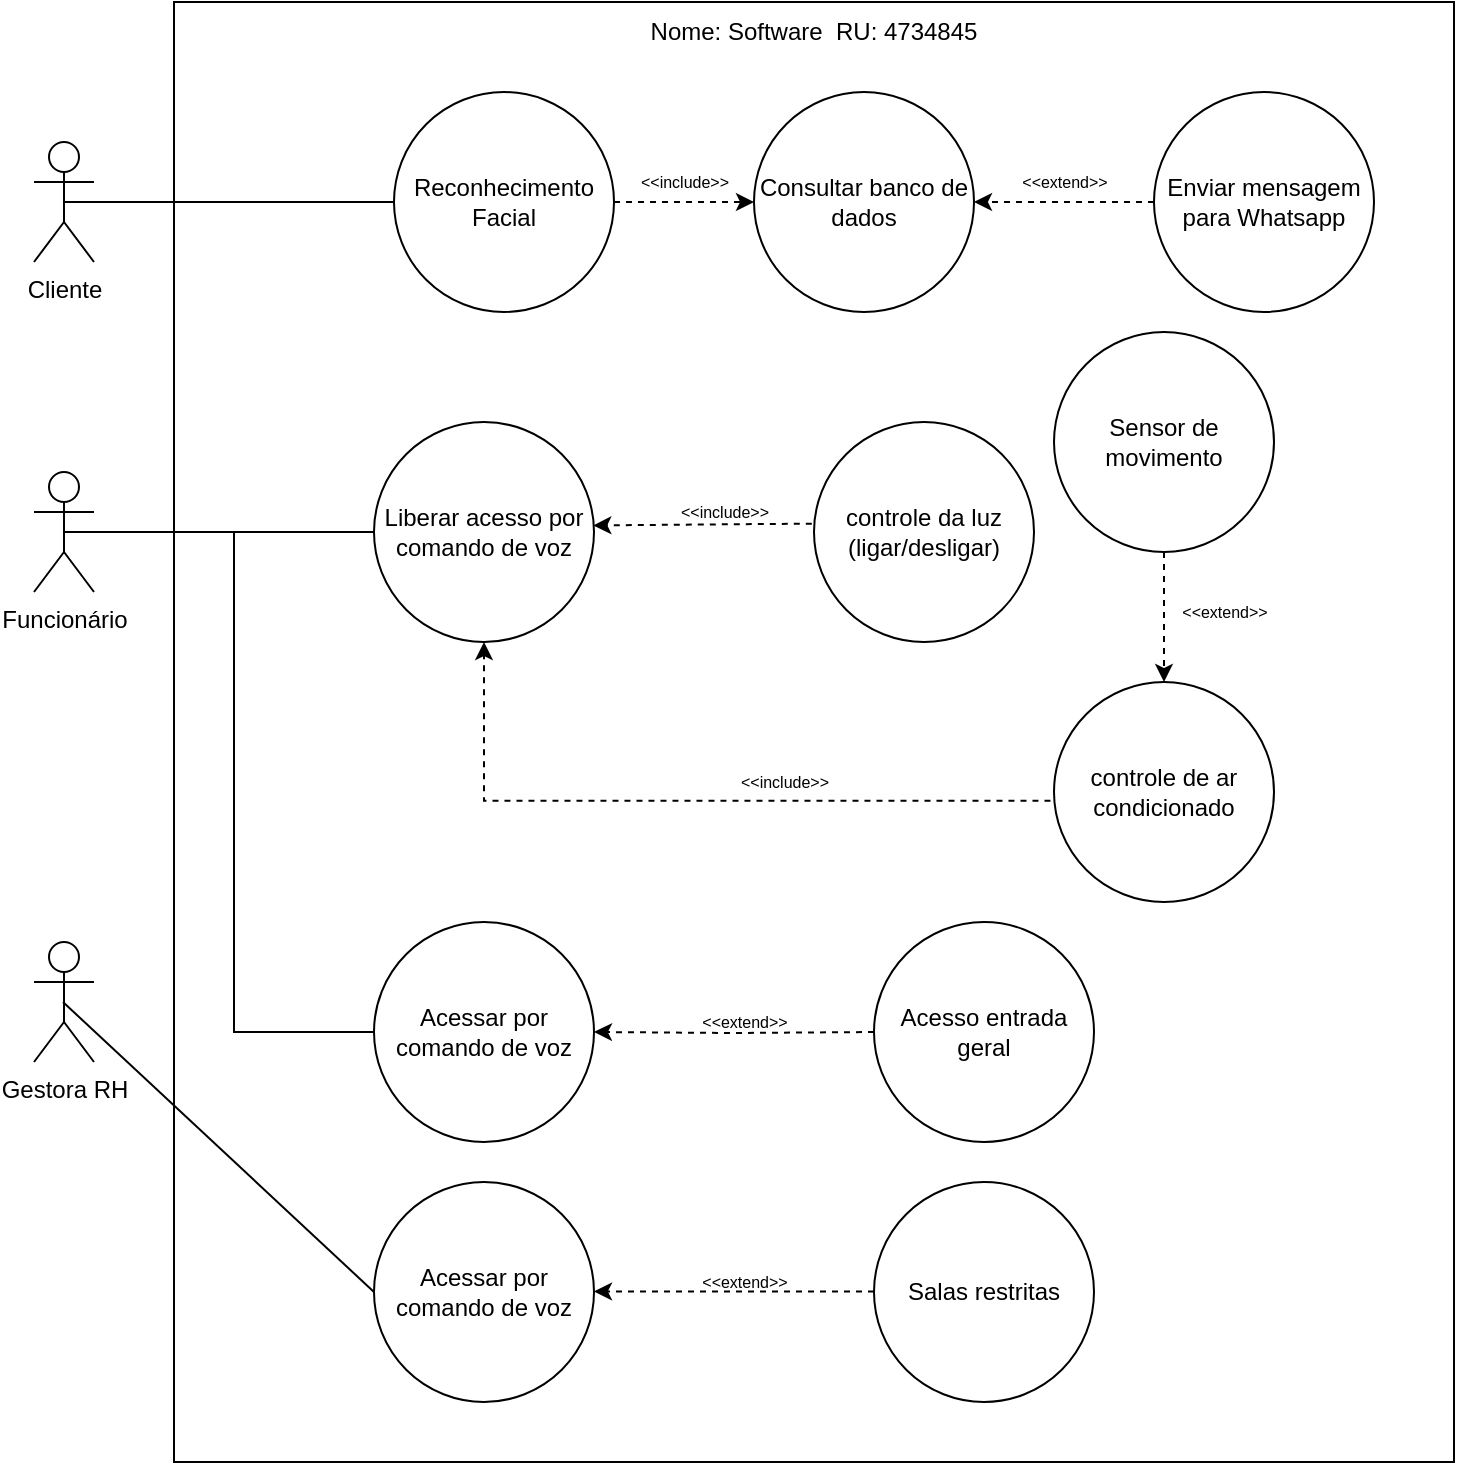 <mxfile version="24.7.12">
  <diagram name="Page-1" id="SAEBvLp4JhCyk-JhMxbz">
    <mxGraphModel dx="1393" dy="763" grid="1" gridSize="10" guides="1" tooltips="1" connect="1" arrows="1" fold="1" page="1" pageScale="1" pageWidth="850" pageHeight="1100" math="0" shadow="0">
      <root>
        <mxCell id="0" />
        <mxCell id="1" parent="0" />
        <mxCell id="fE3-4CH88LTt8pQpbAM--1" value="Funcionário" style="shape=umlActor;verticalLabelPosition=bottom;verticalAlign=top;html=1;outlineConnect=0;" vertex="1" parent="1">
          <mxGeometry x="170" y="285" width="30" height="60" as="geometry" />
        </mxCell>
        <mxCell id="fE3-4CH88LTt8pQpbAM--2" value="Gestora RH" style="shape=umlActor;verticalLabelPosition=bottom;verticalAlign=top;html=1;outlineConnect=0;" vertex="1" parent="1">
          <mxGeometry x="170" y="520" width="30" height="60" as="geometry" />
        </mxCell>
        <mxCell id="fE3-4CH88LTt8pQpbAM--3" value="Cliente" style="shape=umlActor;verticalLabelPosition=bottom;verticalAlign=top;html=1;outlineConnect=0;" vertex="1" parent="1">
          <mxGeometry x="170" y="120" width="30" height="60" as="geometry" />
        </mxCell>
        <mxCell id="fE3-4CH88LTt8pQpbAM--9" value="Reconhecimento Facial" style="ellipse;whiteSpace=wrap;html=1;aspect=fixed;" vertex="1" parent="1">
          <mxGeometry x="350" y="95" width="110" height="110" as="geometry" />
        </mxCell>
        <mxCell id="fE3-4CH88LTt8pQpbAM--12" value="Liberar acesso por comando de voz" style="ellipse;whiteSpace=wrap;html=1;aspect=fixed;" vertex="1" parent="1">
          <mxGeometry x="340" y="260" width="110" height="110" as="geometry" />
        </mxCell>
        <mxCell id="fE3-4CH88LTt8pQpbAM--15" value="" style="endArrow=none;html=1;rounded=0;exitX=0.5;exitY=0.5;exitDx=0;exitDy=0;exitPerimeter=0;entryX=0;entryY=0.5;entryDx=0;entryDy=0;" edge="1" parent="1" source="fE3-4CH88LTt8pQpbAM--3" target="fE3-4CH88LTt8pQpbAM--9">
          <mxGeometry width="50" height="50" relative="1" as="geometry">
            <mxPoint x="280" y="230" as="sourcePoint" />
            <mxPoint x="330" y="180" as="targetPoint" />
          </mxGeometry>
        </mxCell>
        <mxCell id="fE3-4CH88LTt8pQpbAM--17" value="" style="endArrow=none;html=1;rounded=0;exitX=0.5;exitY=0.5;exitDx=0;exitDy=0;exitPerimeter=0;entryX=0;entryY=0.5;entryDx=0;entryDy=0;" edge="1" parent="1" source="fE3-4CH88LTt8pQpbAM--1" target="fE3-4CH88LTt8pQpbAM--12">
          <mxGeometry width="50" height="50" relative="1" as="geometry">
            <mxPoint x="220" y="324.71" as="sourcePoint" />
            <mxPoint x="375" y="324.71" as="targetPoint" />
          </mxGeometry>
        </mxCell>
        <mxCell id="fE3-4CH88LTt8pQpbAM--18" value="controle da luz (ligar/desligar)" style="ellipse;whiteSpace=wrap;html=1;aspect=fixed;" vertex="1" parent="1">
          <mxGeometry x="560" y="260" width="110" height="110" as="geometry" />
        </mxCell>
        <mxCell id="fE3-4CH88LTt8pQpbAM--22" value="" style="endArrow=classic;html=1;rounded=0;exitX=-0.01;exitY=0.462;exitDx=0;exitDy=0;entryX=0.997;entryY=0.47;entryDx=0;entryDy=0;entryPerimeter=0;dashed=1;exitPerimeter=0;" edge="1" parent="1" source="fE3-4CH88LTt8pQpbAM--18" target="fE3-4CH88LTt8pQpbAM--12">
          <mxGeometry width="50" height="50" relative="1" as="geometry">
            <mxPoint x="470" y="320" as="sourcePoint" />
            <mxPoint x="450" y="325" as="targetPoint" />
          </mxGeometry>
        </mxCell>
        <mxCell id="fE3-4CH88LTt8pQpbAM--24" value="&amp;lt;&amp;lt;include&amp;gt;&amp;gt;" style="text;html=1;align=center;verticalAlign=middle;resizable=0;points=[];autosize=1;strokeColor=none;fillColor=none;fontSize=8;" vertex="1" parent="1">
          <mxGeometry x="480" y="295" width="70" height="20" as="geometry" />
        </mxCell>
        <mxCell id="fE3-4CH88LTt8pQpbAM--25" value="Sensor de movimento" style="ellipse;whiteSpace=wrap;html=1;aspect=fixed;" vertex="1" parent="1">
          <mxGeometry x="680" y="215" width="110" height="110" as="geometry" />
        </mxCell>
        <mxCell id="fE3-4CH88LTt8pQpbAM--26" value="controle de ar condicionado" style="ellipse;whiteSpace=wrap;html=1;aspect=fixed;" vertex="1" parent="1">
          <mxGeometry x="680" y="390" width="110" height="110" as="geometry" />
        </mxCell>
        <mxCell id="fE3-4CH88LTt8pQpbAM--27" value="" style="endArrow=classic;html=1;rounded=0;exitX=-0.016;exitY=0.54;exitDx=0;exitDy=0;entryX=0.5;entryY=1;entryDx=0;entryDy=0;dashed=1;exitPerimeter=0;edgeStyle=orthogonalEdgeStyle;" edge="1" parent="1" source="fE3-4CH88LTt8pQpbAM--26" target="fE3-4CH88LTt8pQpbAM--12">
          <mxGeometry width="50" height="50" relative="1" as="geometry">
            <mxPoint x="569" y="321" as="sourcePoint" />
            <mxPoint x="460" y="322" as="targetPoint" />
          </mxGeometry>
        </mxCell>
        <mxCell id="fE3-4CH88LTt8pQpbAM--28" value="" style="endArrow=classic;html=1;rounded=0;entryX=0.5;entryY=0;entryDx=0;entryDy=0;dashed=1;exitX=0.5;exitY=1;exitDx=0;exitDy=0;" edge="1" parent="1" source="fE3-4CH88LTt8pQpbAM--25" target="fE3-4CH88LTt8pQpbAM--26">
          <mxGeometry width="50" height="50" relative="1" as="geometry">
            <mxPoint x="725" y="300" as="sourcePoint" />
            <mxPoint x="405" y="380" as="targetPoint" />
          </mxGeometry>
        </mxCell>
        <mxCell id="fE3-4CH88LTt8pQpbAM--29" value="&amp;lt;&amp;lt;extend&amp;gt;&amp;gt;" style="text;html=1;align=center;verticalAlign=middle;resizable=0;points=[];autosize=1;strokeColor=none;fillColor=none;fontSize=8;" vertex="1" parent="1">
          <mxGeometry x="730" y="345" width="70" height="20" as="geometry" />
        </mxCell>
        <mxCell id="fE3-4CH88LTt8pQpbAM--30" value="&amp;lt;&amp;lt;include&amp;gt;&amp;gt;" style="text;html=1;align=center;verticalAlign=middle;resizable=0;points=[];autosize=1;strokeColor=none;fillColor=none;fontSize=8;" vertex="1" parent="1">
          <mxGeometry x="510" y="430" width="70" height="20" as="geometry" />
        </mxCell>
        <mxCell id="fE3-4CH88LTt8pQpbAM--31" value="Consultar banco de dados" style="ellipse;whiteSpace=wrap;html=1;aspect=fixed;" vertex="1" parent="1">
          <mxGeometry x="530" y="95" width="110" height="110" as="geometry" />
        </mxCell>
        <mxCell id="fE3-4CH88LTt8pQpbAM--32" value="" style="endArrow=classic;html=1;rounded=0;exitX=1;exitY=0.5;exitDx=0;exitDy=0;entryX=0;entryY=0.5;entryDx=0;entryDy=0;dashed=1;" edge="1" parent="1" source="fE3-4CH88LTt8pQpbAM--9" target="fE3-4CH88LTt8pQpbAM--31">
          <mxGeometry width="50" height="50" relative="1" as="geometry">
            <mxPoint x="534" y="220" as="sourcePoint" />
            <mxPoint x="425" y="221" as="targetPoint" />
          </mxGeometry>
        </mxCell>
        <mxCell id="fE3-4CH88LTt8pQpbAM--33" value="&amp;lt;&amp;lt;extend&amp;gt;&amp;gt;" style="text;html=1;align=center;verticalAlign=middle;resizable=0;points=[];autosize=1;strokeColor=none;fillColor=none;fontSize=8;" vertex="1" parent="1">
          <mxGeometry x="650" y="130" width="70" height="20" as="geometry" />
        </mxCell>
        <mxCell id="fE3-4CH88LTt8pQpbAM--34" value="Enviar mensagem para Whatsapp" style="ellipse;whiteSpace=wrap;html=1;aspect=fixed;" vertex="1" parent="1">
          <mxGeometry x="730" y="95" width="110" height="110" as="geometry" />
        </mxCell>
        <mxCell id="fE3-4CH88LTt8pQpbAM--35" value="" style="endArrow=classic;html=1;rounded=0;exitX=0;exitY=0.5;exitDx=0;exitDy=0;entryX=1;entryY=0.5;entryDx=0;entryDy=0;dashed=1;" edge="1" parent="1" source="fE3-4CH88LTt8pQpbAM--34" target="fE3-4CH88LTt8pQpbAM--31">
          <mxGeometry width="50" height="50" relative="1" as="geometry">
            <mxPoint x="680" y="160" as="sourcePoint" />
            <mxPoint x="750" y="160" as="targetPoint" />
          </mxGeometry>
        </mxCell>
        <mxCell id="fE3-4CH88LTt8pQpbAM--37" value="Acessar por comando de voz" style="ellipse;whiteSpace=wrap;html=1;aspect=fixed;" vertex="1" parent="1">
          <mxGeometry x="340" y="510" width="110" height="110" as="geometry" />
        </mxCell>
        <mxCell id="fE3-4CH88LTt8pQpbAM--38" value="Acesso entrada geral" style="ellipse;whiteSpace=wrap;html=1;aspect=fixed;" vertex="1" parent="1">
          <mxGeometry x="590" y="510" width="110" height="110" as="geometry" />
        </mxCell>
        <mxCell id="fE3-4CH88LTt8pQpbAM--39" value="" style="endArrow=classic;html=1;rounded=0;entryX=1;entryY=0.5;entryDx=0;entryDy=0;dashed=1;edgeStyle=orthogonalEdgeStyle;" edge="1" parent="1" target="fE3-4CH88LTt8pQpbAM--37">
          <mxGeometry width="50" height="50" relative="1" as="geometry">
            <mxPoint x="590" y="565" as="sourcePoint" />
            <mxPoint x="480" y="520" as="targetPoint" />
          </mxGeometry>
        </mxCell>
        <mxCell id="fE3-4CH88LTt8pQpbAM--40" value="&amp;lt;&amp;lt;extend&amp;gt;&amp;gt;" style="text;html=1;align=center;verticalAlign=middle;resizable=0;points=[];autosize=1;strokeColor=none;fillColor=none;fontSize=8;" vertex="1" parent="1">
          <mxGeometry x="490" y="550" width="70" height="20" as="geometry" />
        </mxCell>
        <mxCell id="fE3-4CH88LTt8pQpbAM--41" value="" style="endArrow=none;html=1;rounded=0;entryX=0;entryY=0.5;entryDx=0;entryDy=0;exitX=0.5;exitY=0.5;exitDx=0;exitDy=0;exitPerimeter=0;edgeStyle=orthogonalEdgeStyle;" edge="1" parent="1" source="fE3-4CH88LTt8pQpbAM--1" target="fE3-4CH88LTt8pQpbAM--37">
          <mxGeometry width="50" height="50" relative="1" as="geometry">
            <mxPoint x="195" y="325" as="sourcePoint" />
            <mxPoint x="350" y="325" as="targetPoint" />
          </mxGeometry>
        </mxCell>
        <mxCell id="fE3-4CH88LTt8pQpbAM--43" value="" style="endArrow=none;html=1;rounded=0;entryX=0;entryY=0.5;entryDx=0;entryDy=0;exitX=0.5;exitY=0.5;exitDx=0;exitDy=0;exitPerimeter=0;" edge="1" parent="1" target="fE3-4CH88LTt8pQpbAM--44">
          <mxGeometry width="50" height="50" relative="1" as="geometry">
            <mxPoint x="184.49" y="550" as="sourcePoint" />
            <mxPoint x="339.49" y="800" as="targetPoint" />
          </mxGeometry>
        </mxCell>
        <mxCell id="fE3-4CH88LTt8pQpbAM--44" value="Acessar por comando de voz" style="ellipse;whiteSpace=wrap;html=1;aspect=fixed;" vertex="1" parent="1">
          <mxGeometry x="340" y="640" width="110" height="110" as="geometry" />
        </mxCell>
        <mxCell id="fE3-4CH88LTt8pQpbAM--45" value="" style="endArrow=classic;html=1;rounded=0;entryX=1;entryY=0.5;entryDx=0;entryDy=0;dashed=1;edgeStyle=orthogonalEdgeStyle;" edge="1" parent="1">
          <mxGeometry width="50" height="50" relative="1" as="geometry">
            <mxPoint x="590" y="694.71" as="sourcePoint" />
            <mxPoint x="450" y="694.71" as="targetPoint" />
          </mxGeometry>
        </mxCell>
        <mxCell id="fE3-4CH88LTt8pQpbAM--46" value="Salas restritas" style="ellipse;whiteSpace=wrap;html=1;aspect=fixed;" vertex="1" parent="1">
          <mxGeometry x="590" y="640" width="110" height="110" as="geometry" />
        </mxCell>
        <mxCell id="fE3-4CH88LTt8pQpbAM--47" value="&amp;lt;&amp;lt;extend&amp;gt;&amp;gt;" style="text;html=1;align=center;verticalAlign=middle;resizable=0;points=[];autosize=1;strokeColor=none;fillColor=none;fontSize=8;" vertex="1" parent="1">
          <mxGeometry x="490" y="680" width="70" height="20" as="geometry" />
        </mxCell>
        <mxCell id="fE3-4CH88LTt8pQpbAM--48" value="&amp;lt;&amp;lt;include&amp;gt;&amp;gt;" style="text;html=1;align=center;verticalAlign=middle;resizable=0;points=[];autosize=1;strokeColor=none;fillColor=none;fontSize=8;" vertex="1" parent="1">
          <mxGeometry x="460" y="130" width="70" height="20" as="geometry" />
        </mxCell>
        <mxCell id="fE3-4CH88LTt8pQpbAM--49" value="" style="rounded=0;whiteSpace=wrap;html=1;fillColor=none;" vertex="1" parent="1">
          <mxGeometry x="240" y="50" width="640" height="730" as="geometry" />
        </mxCell>
        <mxCell id="fE3-4CH88LTt8pQpbAM--50" value="Nome: Software&amp;nbsp; RU: 4734845" style="text;html=1;align=center;verticalAlign=middle;whiteSpace=wrap;rounded=0;" vertex="1" parent="1">
          <mxGeometry x="470" y="50" width="180" height="30" as="geometry" />
        </mxCell>
      </root>
    </mxGraphModel>
  </diagram>
</mxfile>
